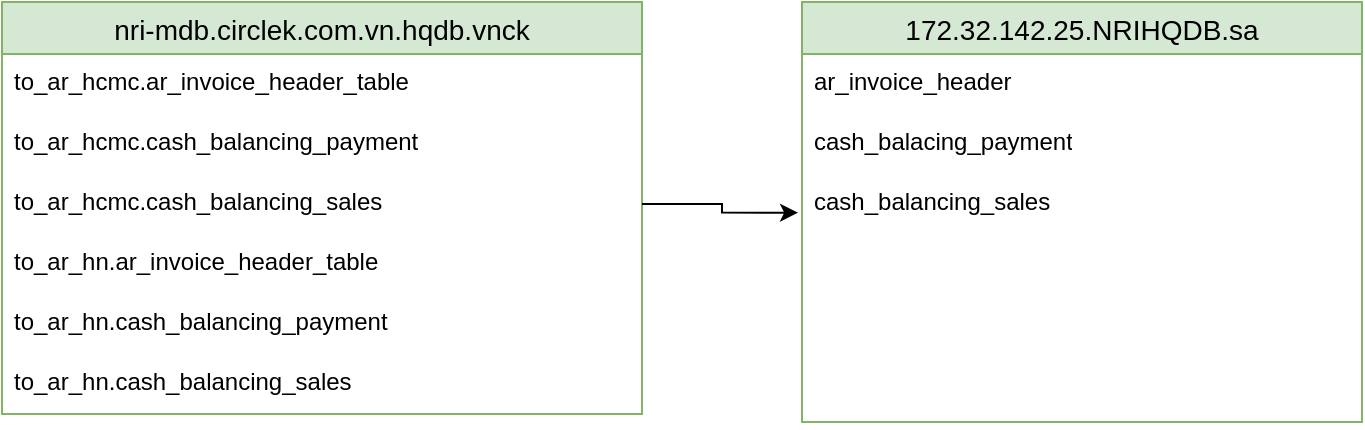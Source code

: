 <mxfile version="21.6.8" type="github" pages="2">
  <diagram name="EBR" id="5f0bae14-7c28-e335-631c-24af17079c00">
    <mxGraphModel dx="1098" dy="691" grid="1" gridSize="10" guides="1" tooltips="1" connect="1" arrows="1" fold="1" page="1" pageScale="1" pageWidth="1100" pageHeight="850" background="none" math="0" shadow="0">
      <root>
        <mxCell id="0" />
        <mxCell id="1" parent="0" />
        <mxCell id="LepKvFuuTWkWVyBC9ynz-1" value="nri-mdb.circlek.com.vn.hqdb.vnck" style="swimlane;fontStyle=0;childLayout=stackLayout;horizontal=1;startSize=26;horizontalStack=0;resizeParent=1;resizeParentMax=0;resizeLast=0;collapsible=1;marginBottom=0;align=center;fontSize=14;fillColor=#d5e8d4;strokeColor=#82b366;" vertex="1" parent="1">
          <mxGeometry x="40" y="38" width="320" height="206" as="geometry">
            <mxRectangle x="40" y="40" width="60" height="30" as="alternateBounds" />
          </mxGeometry>
        </mxCell>
        <mxCell id="LepKvFuuTWkWVyBC9ynz-2" value="to_ar_hcmc.ar_invoice_header_table" style="text;strokeColor=none;fillColor=none;spacingLeft=4;spacingRight=4;overflow=hidden;rotatable=0;points=[[0,0.5],[1,0.5]];portConstraint=eastwest;fontSize=12;whiteSpace=wrap;html=1;" vertex="1" parent="LepKvFuuTWkWVyBC9ynz-1">
          <mxGeometry y="26" width="320" height="30" as="geometry" />
        </mxCell>
        <mxCell id="LepKvFuuTWkWVyBC9ynz-3" value="to_ar_hcmc.cash_balancing_payment&amp;nbsp;" style="text;strokeColor=none;fillColor=none;spacingLeft=4;spacingRight=4;overflow=hidden;rotatable=0;points=[[0,0.5],[1,0.5]];portConstraint=eastwest;fontSize=12;whiteSpace=wrap;html=1;" vertex="1" parent="LepKvFuuTWkWVyBC9ynz-1">
          <mxGeometry y="56" width="320" height="30" as="geometry" />
        </mxCell>
        <mxCell id="LepKvFuuTWkWVyBC9ynz-6" value="to_ar_hcmc.cash_balancing_sales&amp;nbsp;" style="text;strokeColor=none;fillColor=none;spacingLeft=4;spacingRight=4;overflow=hidden;rotatable=0;points=[[0,0.5],[1,0.5]];portConstraint=eastwest;fontSize=12;whiteSpace=wrap;html=1;" vertex="1" parent="LepKvFuuTWkWVyBC9ynz-1">
          <mxGeometry y="86" width="320" height="30" as="geometry" />
        </mxCell>
        <mxCell id="LepKvFuuTWkWVyBC9ynz-7" value="to_ar_hn.ar_invoice_header_table&amp;nbsp;" style="text;strokeColor=none;fillColor=none;spacingLeft=4;spacingRight=4;overflow=hidden;rotatable=0;points=[[0,0.5],[1,0.5]];portConstraint=eastwest;fontSize=12;whiteSpace=wrap;html=1;" vertex="1" parent="LepKvFuuTWkWVyBC9ynz-1">
          <mxGeometry y="116" width="320" height="30" as="geometry" />
        </mxCell>
        <mxCell id="LepKvFuuTWkWVyBC9ynz-8" value="to_ar_hn.cash_balancing_payment&amp;nbsp;" style="text;strokeColor=none;fillColor=none;spacingLeft=4;spacingRight=4;overflow=hidden;rotatable=0;points=[[0,0.5],[1,0.5]];portConstraint=eastwest;fontSize=12;whiteSpace=wrap;html=1;" vertex="1" parent="LepKvFuuTWkWVyBC9ynz-1">
          <mxGeometry y="146" width="320" height="30" as="geometry" />
        </mxCell>
        <mxCell id="LepKvFuuTWkWVyBC9ynz-9" value="to_ar_hn.cash_balancing_sales&amp;nbsp;" style="text;strokeColor=none;fillColor=none;spacingLeft=4;spacingRight=4;overflow=hidden;rotatable=0;points=[[0,0.5],[1,0.5]];portConstraint=eastwest;fontSize=12;whiteSpace=wrap;html=1;" vertex="1" parent="LepKvFuuTWkWVyBC9ynz-1">
          <mxGeometry y="176" width="320" height="30" as="geometry" />
        </mxCell>
        <mxCell id="LepKvFuuTWkWVyBC9ynz-10" value="172.32.142.25.NRIHQDB.sa" style="swimlane;fontStyle=0;childLayout=stackLayout;horizontal=1;startSize=26;horizontalStack=0;resizeParent=1;resizeParentMax=0;resizeLast=0;collapsible=1;marginBottom=0;align=center;fontSize=14;fillColor=#d5e8d4;strokeColor=#82b366;" vertex="1" parent="1">
          <mxGeometry x="440" y="38" width="280" height="210" as="geometry">
            <mxRectangle x="620" y="30" width="220" height="30" as="alternateBounds" />
          </mxGeometry>
        </mxCell>
        <mxCell id="LepKvFuuTWkWVyBC9ynz-11" value="ar_invoice_header" style="text;strokeColor=none;fillColor=none;spacingLeft=4;spacingRight=4;overflow=hidden;rotatable=0;points=[[0,0.5],[1,0.5]];portConstraint=eastwest;fontSize=12;whiteSpace=wrap;html=1;" vertex="1" parent="LepKvFuuTWkWVyBC9ynz-10">
          <mxGeometry y="26" width="280" height="30" as="geometry" />
        </mxCell>
        <mxCell id="LepKvFuuTWkWVyBC9ynz-12" value="cash_balacing_payment" style="text;strokeColor=none;fillColor=none;spacingLeft=4;spacingRight=4;overflow=hidden;rotatable=0;points=[[0,0.5],[1,0.5]];portConstraint=eastwest;fontSize=12;whiteSpace=wrap;html=1;" vertex="1" parent="LepKvFuuTWkWVyBC9ynz-10">
          <mxGeometry y="56" width="280" height="30" as="geometry" />
        </mxCell>
        <mxCell id="LepKvFuuTWkWVyBC9ynz-13" value="cash_balancing_sales" style="text;strokeColor=none;fillColor=none;spacingLeft=4;spacingRight=4;overflow=hidden;rotatable=0;points=[[0,0.5],[1,0.5]];portConstraint=eastwest;fontSize=12;whiteSpace=wrap;html=1;" vertex="1" parent="LepKvFuuTWkWVyBC9ynz-10">
          <mxGeometry y="86" width="280" height="124" as="geometry" />
        </mxCell>
        <mxCell id="LepKvFuuTWkWVyBC9ynz-16" style="edgeStyle=orthogonalEdgeStyle;rounded=0;orthogonalLoop=1;jettySize=auto;html=1;entryX=-0.007;entryY=0.156;entryDx=0;entryDy=0;entryPerimeter=0;" edge="1" parent="1" source="LepKvFuuTWkWVyBC9ynz-6" target="LepKvFuuTWkWVyBC9ynz-13">
          <mxGeometry relative="1" as="geometry" />
        </mxCell>
      </root>
    </mxGraphModel>
  </diagram>
  <diagram id="aVNiDR2cMYvUeQlXvLYl" name="Daily sales 2 &amp; 3">
    <mxGraphModel dx="1372" dy="864" grid="1" gridSize="10" guides="1" tooltips="1" connect="1" arrows="1" fold="1" page="1" pageScale="1" pageWidth="1169" pageHeight="827" math="0" shadow="0">
      <root>
        <mxCell id="0" />
        <mxCell id="1" parent="0" />
        <mxCell id="D9GC-h_7h2NrDe6Hv4p8-1" value="nri-mdb.circlek.com.vn.hqdb.vnck" style="swimlane;fontStyle=0;childLayout=stackLayout;horizontal=1;startSize=26;horizontalStack=0;resizeParent=1;resizeParentMax=0;resizeLast=0;collapsible=1;marginBottom=0;align=center;fontSize=14;fillColor=#ffe6cc;strokeColor=#d79b00;" vertex="1" parent="1">
          <mxGeometry x="40" y="42" width="320" height="146" as="geometry">
            <mxRectangle x="40" y="40" width="60" height="30" as="alternateBounds" />
          </mxGeometry>
        </mxCell>
        <mxCell id="D9GC-h_7h2NrDe6Hv4p8-4" value="to_ar_hcmc.cash_balancing_sales&amp;nbsp;" style="text;strokeColor=none;fillColor=none;spacingLeft=4;spacingRight=4;overflow=hidden;rotatable=0;points=[[0,0.5],[1,0.5]];portConstraint=eastwest;fontSize=12;whiteSpace=wrap;html=1;" vertex="1" parent="D9GC-h_7h2NrDe6Hv4p8-1">
          <mxGeometry y="26" width="320" height="30" as="geometry" />
        </mxCell>
        <mxCell id="D9GC-h_7h2NrDe6Hv4p8-7" value="to_ar_hn.cash_balancing_sales&amp;nbsp;" style="text;strokeColor=none;fillColor=none;spacingLeft=4;spacingRight=4;overflow=hidden;rotatable=0;points=[[0,0.5],[1,0.5]];portConstraint=eastwest;fontSize=12;whiteSpace=wrap;html=1;" vertex="1" parent="D9GC-h_7h2NrDe6Hv4p8-1">
          <mxGeometry y="56" width="320" height="30" as="geometry" />
        </mxCell>
        <mxCell id="SWFdb1-l_kRK7miFwieB-8" value="to_ar_hcmc.ar_invoice_header_table" style="text;strokeColor=none;fillColor=none;spacingLeft=4;spacingRight=4;overflow=hidden;rotatable=0;points=[[0,0.5],[1,0.5]];portConstraint=eastwest;fontSize=12;whiteSpace=wrap;html=1;" vertex="1" parent="D9GC-h_7h2NrDe6Hv4p8-1">
          <mxGeometry y="86" width="320" height="30" as="geometry" />
        </mxCell>
        <mxCell id="SWFdb1-l_kRK7miFwieB-9" value="to_ar_hn.ar_invoice_header_table" style="text;strokeColor=none;fillColor=none;spacingLeft=4;spacingRight=4;overflow=hidden;rotatable=0;points=[[0,0.5],[1,0.5]];portConstraint=eastwest;fontSize=12;whiteSpace=wrap;html=1;" vertex="1" parent="D9GC-h_7h2NrDe6Hv4p8-1">
          <mxGeometry y="116" width="320" height="30" as="geometry" />
        </mxCell>
        <mxCell id="SWFdb1-l_kRK7miFwieB-5" style="edgeStyle=orthogonalEdgeStyle;rounded=0;orthogonalLoop=1;jettySize=auto;html=1;" edge="1" parent="1" source="D9GC-h_7h2NrDe6Hv4p8-8" target="SWFdb1-l_kRK7miFwieB-3">
          <mxGeometry relative="1" as="geometry" />
        </mxCell>
        <mxCell id="D9GC-h_7h2NrDe6Hv4p8-8" value="stg-dwh.circlek.com.vn.ck_hqdb.postgres" style="swimlane;fontStyle=0;childLayout=stackLayout;horizontal=1;startSize=26;horizontalStack=0;resizeParent=1;resizeParentMax=0;resizeLast=0;collapsible=1;marginBottom=0;align=center;fontSize=14;fillColor=#ffe6cc;strokeColor=#d79b00;" vertex="1" parent="1">
          <mxGeometry x="425" y="40" width="320" height="86" as="geometry">
            <mxRectangle x="40" y="40" width="60" height="30" as="alternateBounds" />
          </mxGeometry>
        </mxCell>
        <mxCell id="D9GC-h_7h2NrDe6Hv4p8-9" value="trans_data.cash_balancing_sales_for_bip" style="text;strokeColor=none;fillColor=none;spacingLeft=4;spacingRight=4;overflow=hidden;rotatable=0;points=[[0,0.5],[1,0.5]];portConstraint=eastwest;fontSize=12;whiteSpace=wrap;html=1;" vertex="1" parent="D9GC-h_7h2NrDe6Hv4p8-8">
          <mxGeometry y="26" width="320" height="30" as="geometry" />
        </mxCell>
        <mxCell id="SWFdb1-l_kRK7miFwieB-10" value="trans_data.ar_invoice_header_for_bip" style="text;strokeColor=none;fillColor=none;spacingLeft=4;spacingRight=4;overflow=hidden;rotatable=0;points=[[0,0.5],[1,0.5]];portConstraint=eastwest;fontSize=12;whiteSpace=wrap;html=1;" vertex="1" parent="D9GC-h_7h2NrDe6Hv4p8-8">
          <mxGeometry y="56" width="320" height="30" as="geometry" />
        </mxCell>
        <mxCell id="SWFdb1-l_kRK7miFwieB-3" value="OracleBIP" style="swimlane;fontStyle=0;childLayout=stackLayout;horizontal=1;startSize=26;horizontalStack=0;resizeParent=1;resizeParentMax=0;resizeLast=0;collapsible=1;marginBottom=0;align=center;fontSize=14;fillColor=#ffe6cc;strokeColor=#d79b00;" vertex="1" parent="1">
          <mxGeometry x="800" y="40" width="320" height="86" as="geometry">
            <mxRectangle x="40" y="40" width="60" height="30" as="alternateBounds" />
          </mxGeometry>
        </mxCell>
        <mxCell id="SWFdb1-l_kRK7miFwieB-4" value="CKHQDB.CASH_BALANCING_SALES" style="text;strokeColor=none;fillColor=none;spacingLeft=4;spacingRight=4;overflow=hidden;rotatable=0;points=[[0,0.5],[1,0.5]];portConstraint=eastwest;fontSize=12;whiteSpace=wrap;html=1;" vertex="1" parent="SWFdb1-l_kRK7miFwieB-3">
          <mxGeometry y="26" width="320" height="30" as="geometry" />
        </mxCell>
        <mxCell id="SWFdb1-l_kRK7miFwieB-11" value="CKHQDB.AR_INVOICE_HEADER" style="text;strokeColor=none;fillColor=none;spacingLeft=4;spacingRight=4;overflow=hidden;rotatable=0;points=[[0,0.5],[1,0.5]];portConstraint=eastwest;fontSize=12;whiteSpace=wrap;html=1;" vertex="1" parent="SWFdb1-l_kRK7miFwieB-3">
          <mxGeometry y="56" width="320" height="30" as="geometry" />
        </mxCell>
        <mxCell id="SWFdb1-l_kRK7miFwieB-7" style="edgeStyle=orthogonalEdgeStyle;rounded=0;orthogonalLoop=1;jettySize=auto;html=1;exitX=1;exitY=0.5;exitDx=0;exitDy=0;" edge="1" parent="1" source="D9GC-h_7h2NrDe6Hv4p8-4" target="D9GC-h_7h2NrDe6Hv4p8-8">
          <mxGeometry relative="1" as="geometry" />
        </mxCell>
      </root>
    </mxGraphModel>
  </diagram>
</mxfile>
